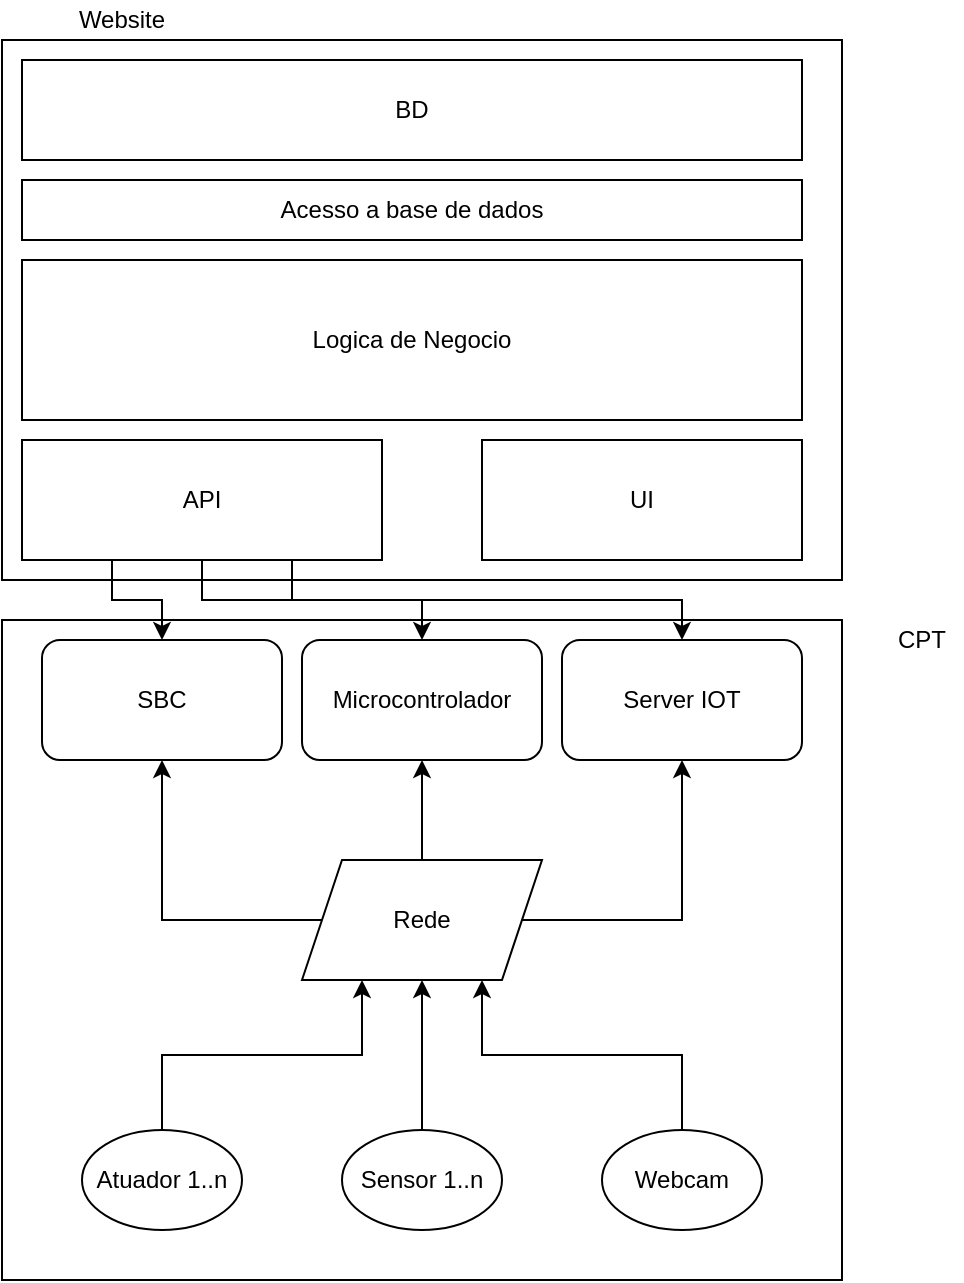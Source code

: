 <mxfile version="14.5.3" type="github">
  <diagram id="pErGgZ6n2PlD7ERY1GPV" name="Page-1">
    <mxGraphModel dx="1038" dy="1717" grid="1" gridSize="10" guides="1" tooltips="1" connect="1" arrows="1" fold="1" page="1" pageScale="1" pageWidth="827" pageHeight="1169" math="0" shadow="0">
      <root>
        <mxCell id="0" />
        <mxCell id="1" parent="0" />
        <mxCell id="NQYx97PnoIuuDC3SjMpz-4" value="Website&lt;br&gt;" style="text;html=1;strokeColor=none;fillColor=none;align=center;verticalAlign=middle;whiteSpace=wrap;rounded=0;" vertex="1" parent="1">
          <mxGeometry x="450" y="-30" width="40" height="20" as="geometry" />
        </mxCell>
        <mxCell id="NQYx97PnoIuuDC3SjMpz-5" value="" style="rounded=0;whiteSpace=wrap;html=1;" vertex="1" parent="1">
          <mxGeometry x="410" y="-10" width="420" height="270" as="geometry" />
        </mxCell>
        <mxCell id="NQYx97PnoIuuDC3SjMpz-6" value="" style="rounded=0;whiteSpace=wrap;html=1;" vertex="1" parent="1">
          <mxGeometry x="410" y="280" width="420" height="330" as="geometry" />
        </mxCell>
        <mxCell id="NQYx97PnoIuuDC3SjMpz-7" value="CPT" style="text;html=1;strokeColor=none;fillColor=none;align=center;verticalAlign=middle;whiteSpace=wrap;rounded=0;" vertex="1" parent="1">
          <mxGeometry x="850" y="280" width="40" height="20" as="geometry" />
        </mxCell>
        <mxCell id="NQYx97PnoIuuDC3SjMpz-8" value="SBC" style="rounded=1;whiteSpace=wrap;html=1;" vertex="1" parent="1">
          <mxGeometry x="430" y="290" width="120" height="60" as="geometry" />
        </mxCell>
        <mxCell id="NQYx97PnoIuuDC3SjMpz-9" value="Microcontrolador" style="rounded=1;whiteSpace=wrap;html=1;" vertex="1" parent="1">
          <mxGeometry x="560" y="290" width="120" height="60" as="geometry" />
        </mxCell>
        <mxCell id="NQYx97PnoIuuDC3SjMpz-10" value="Server IOT" style="rounded=1;whiteSpace=wrap;html=1;" vertex="1" parent="1">
          <mxGeometry x="690" y="290" width="120" height="60" as="geometry" />
        </mxCell>
        <mxCell id="NQYx97PnoIuuDC3SjMpz-23" style="edgeStyle=orthogonalEdgeStyle;rounded=0;orthogonalLoop=1;jettySize=auto;html=1;exitX=0.5;exitY=0;exitDx=0;exitDy=0;entryX=0.25;entryY=1;entryDx=0;entryDy=0;" edge="1" parent="1" source="NQYx97PnoIuuDC3SjMpz-11" target="NQYx97PnoIuuDC3SjMpz-16">
          <mxGeometry relative="1" as="geometry" />
        </mxCell>
        <mxCell id="NQYx97PnoIuuDC3SjMpz-11" value="Atuador 1..n" style="ellipse;whiteSpace=wrap;html=1;" vertex="1" parent="1">
          <mxGeometry x="450" y="535" width="80" height="50" as="geometry" />
        </mxCell>
        <mxCell id="NQYx97PnoIuuDC3SjMpz-21" style="edgeStyle=orthogonalEdgeStyle;rounded=0;orthogonalLoop=1;jettySize=auto;html=1;exitX=0.5;exitY=0;exitDx=0;exitDy=0;" edge="1" parent="1" source="NQYx97PnoIuuDC3SjMpz-12" target="NQYx97PnoIuuDC3SjMpz-16">
          <mxGeometry relative="1" as="geometry" />
        </mxCell>
        <mxCell id="NQYx97PnoIuuDC3SjMpz-12" value="Sensor 1..n" style="ellipse;whiteSpace=wrap;html=1;" vertex="1" parent="1">
          <mxGeometry x="580" y="535" width="80" height="50" as="geometry" />
        </mxCell>
        <mxCell id="NQYx97PnoIuuDC3SjMpz-22" style="edgeStyle=orthogonalEdgeStyle;rounded=0;orthogonalLoop=1;jettySize=auto;html=1;exitX=0.5;exitY=0;exitDx=0;exitDy=0;entryX=0.75;entryY=1;entryDx=0;entryDy=0;" edge="1" parent="1" source="NQYx97PnoIuuDC3SjMpz-13" target="NQYx97PnoIuuDC3SjMpz-16">
          <mxGeometry relative="1" as="geometry" />
        </mxCell>
        <mxCell id="NQYx97PnoIuuDC3SjMpz-13" value="Webcam" style="ellipse;whiteSpace=wrap;html=1;" vertex="1" parent="1">
          <mxGeometry x="710" y="535" width="80" height="50" as="geometry" />
        </mxCell>
        <mxCell id="NQYx97PnoIuuDC3SjMpz-34" value="" style="edgeStyle=orthogonalEdgeStyle;rounded=0;orthogonalLoop=1;jettySize=auto;html=1;" edge="1" parent="1" source="NQYx97PnoIuuDC3SjMpz-16" target="NQYx97PnoIuuDC3SjMpz-9">
          <mxGeometry relative="1" as="geometry" />
        </mxCell>
        <mxCell id="NQYx97PnoIuuDC3SjMpz-35" style="edgeStyle=orthogonalEdgeStyle;rounded=0;orthogonalLoop=1;jettySize=auto;html=1;entryX=0.5;entryY=1;entryDx=0;entryDy=0;" edge="1" parent="1" source="NQYx97PnoIuuDC3SjMpz-16" target="NQYx97PnoIuuDC3SjMpz-10">
          <mxGeometry relative="1" as="geometry" />
        </mxCell>
        <mxCell id="NQYx97PnoIuuDC3SjMpz-36" style="edgeStyle=orthogonalEdgeStyle;rounded=0;orthogonalLoop=1;jettySize=auto;html=1;exitX=0;exitY=0.5;exitDx=0;exitDy=0;" edge="1" parent="1" source="NQYx97PnoIuuDC3SjMpz-16" target="NQYx97PnoIuuDC3SjMpz-8">
          <mxGeometry relative="1" as="geometry" />
        </mxCell>
        <mxCell id="NQYx97PnoIuuDC3SjMpz-16" value="Rede" style="shape=parallelogram;perimeter=parallelogramPerimeter;whiteSpace=wrap;html=1;fixedSize=1;" vertex="1" parent="1">
          <mxGeometry x="560" y="400" width="120" height="60" as="geometry" />
        </mxCell>
        <mxCell id="NQYx97PnoIuuDC3SjMpz-27" style="edgeStyle=orthogonalEdgeStyle;rounded=0;orthogonalLoop=1;jettySize=auto;html=1;exitX=0.25;exitY=1;exitDx=0;exitDy=0;entryX=0.5;entryY=0;entryDx=0;entryDy=0;" edge="1" parent="1" source="NQYx97PnoIuuDC3SjMpz-24" target="NQYx97PnoIuuDC3SjMpz-8">
          <mxGeometry relative="1" as="geometry" />
        </mxCell>
        <mxCell id="NQYx97PnoIuuDC3SjMpz-28" style="edgeStyle=orthogonalEdgeStyle;rounded=0;orthogonalLoop=1;jettySize=auto;html=1;exitX=0.5;exitY=1;exitDx=0;exitDy=0;entryX=0.5;entryY=0;entryDx=0;entryDy=0;" edge="1" parent="1" source="NQYx97PnoIuuDC3SjMpz-24" target="NQYx97PnoIuuDC3SjMpz-9">
          <mxGeometry relative="1" as="geometry" />
        </mxCell>
        <mxCell id="NQYx97PnoIuuDC3SjMpz-29" style="edgeStyle=orthogonalEdgeStyle;rounded=0;orthogonalLoop=1;jettySize=auto;html=1;exitX=0.75;exitY=1;exitDx=0;exitDy=0;" edge="1" parent="1" source="NQYx97PnoIuuDC3SjMpz-24" target="NQYx97PnoIuuDC3SjMpz-10">
          <mxGeometry relative="1" as="geometry" />
        </mxCell>
        <mxCell id="NQYx97PnoIuuDC3SjMpz-24" value="API" style="rounded=0;whiteSpace=wrap;html=1;" vertex="1" parent="1">
          <mxGeometry x="420" y="190" width="180" height="60" as="geometry" />
        </mxCell>
        <mxCell id="NQYx97PnoIuuDC3SjMpz-30" value="BD" style="rounded=0;whiteSpace=wrap;html=1;" vertex="1" parent="1">
          <mxGeometry x="420" width="390" height="50" as="geometry" />
        </mxCell>
        <mxCell id="NQYx97PnoIuuDC3SjMpz-31" value="UI" style="rounded=0;whiteSpace=wrap;html=1;" vertex="1" parent="1">
          <mxGeometry x="650" y="190" width="160" height="60" as="geometry" />
        </mxCell>
        <mxCell id="NQYx97PnoIuuDC3SjMpz-32" value="Logica de Negocio" style="rounded=0;whiteSpace=wrap;html=1;" vertex="1" parent="1">
          <mxGeometry x="420" y="100" width="390" height="80" as="geometry" />
        </mxCell>
        <mxCell id="NQYx97PnoIuuDC3SjMpz-33" value="Acesso a base de dados" style="rounded=0;whiteSpace=wrap;html=1;" vertex="1" parent="1">
          <mxGeometry x="420" y="60" width="390" height="30" as="geometry" />
        </mxCell>
      </root>
    </mxGraphModel>
  </diagram>
</mxfile>
